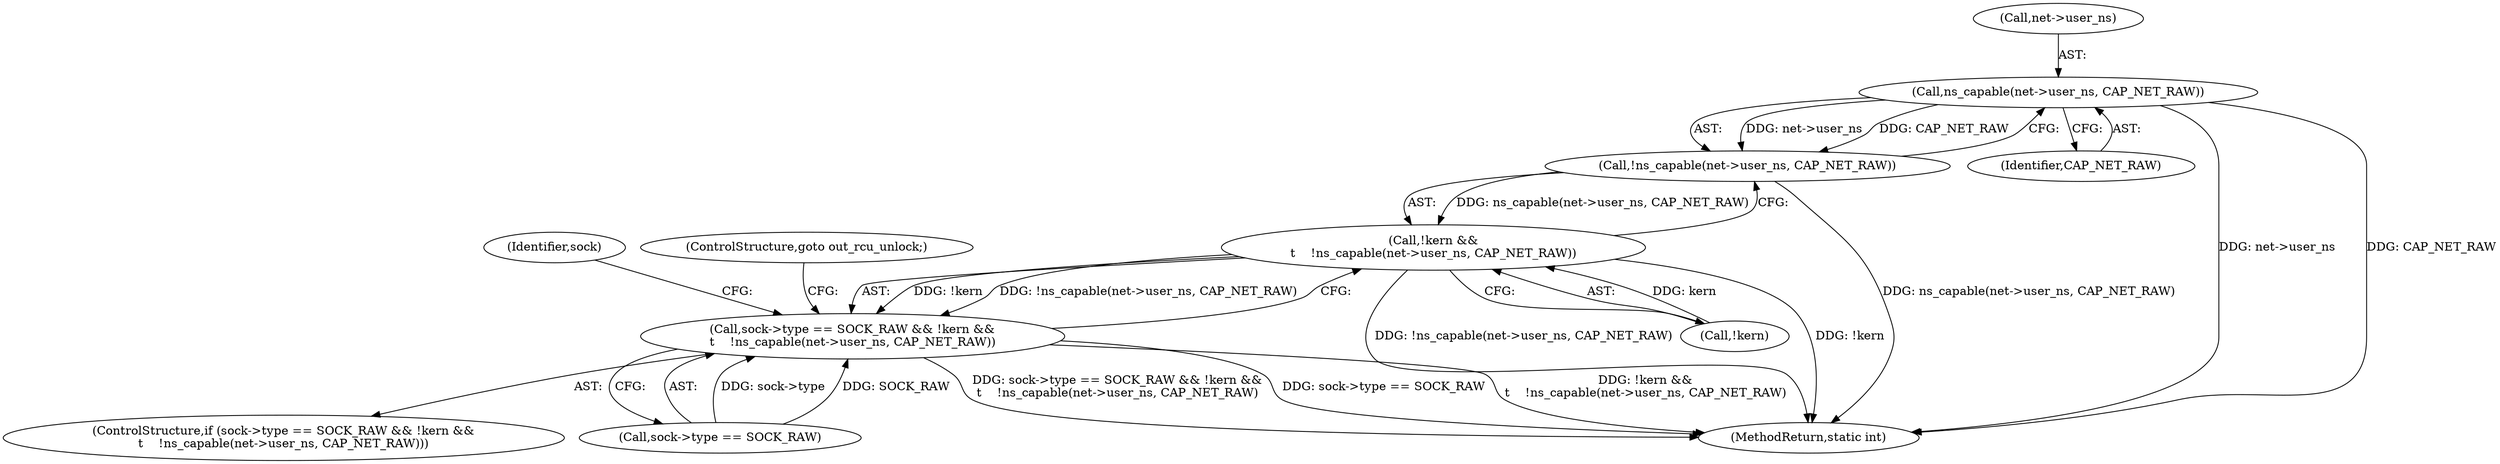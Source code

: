 digraph "0_linux_79462ad02e861803b3840cc782248c7359451cd9_2@pointer" {
"1000226" [label="(Call,ns_capable(net->user_ns, CAP_NET_RAW))"];
"1000225" [label="(Call,!ns_capable(net->user_ns, CAP_NET_RAW))"];
"1000222" [label="(Call,!kern &&\n\t    !ns_capable(net->user_ns, CAP_NET_RAW))"];
"1000216" [label="(Call,sock->type == SOCK_RAW && !kern &&\n\t    !ns_capable(net->user_ns, CAP_NET_RAW))"];
"1000217" [label="(Call,sock->type == SOCK_RAW)"];
"1000234" [label="(Identifier,sock)"];
"1000230" [label="(Identifier,CAP_NET_RAW)"];
"1000226" [label="(Call,ns_capable(net->user_ns, CAP_NET_RAW))"];
"1000215" [label="(ControlStructure,if (sock->type == SOCK_RAW && !kern &&\n\t    !ns_capable(net->user_ns, CAP_NET_RAW)))"];
"1000223" [label="(Call,!kern)"];
"1000216" [label="(Call,sock->type == SOCK_RAW && !kern &&\n\t    !ns_capable(net->user_ns, CAP_NET_RAW))"];
"1000225" [label="(Call,!ns_capable(net->user_ns, CAP_NET_RAW))"];
"1000231" [label="(ControlStructure,goto out_rcu_unlock;)"];
"1000227" [label="(Call,net->user_ns)"];
"1000222" [label="(Call,!kern &&\n\t    !ns_capable(net->user_ns, CAP_NET_RAW))"];
"1000480" [label="(MethodReturn,static int)"];
"1000226" -> "1000225"  [label="AST: "];
"1000226" -> "1000230"  [label="CFG: "];
"1000227" -> "1000226"  [label="AST: "];
"1000230" -> "1000226"  [label="AST: "];
"1000225" -> "1000226"  [label="CFG: "];
"1000226" -> "1000480"  [label="DDG: net->user_ns"];
"1000226" -> "1000480"  [label="DDG: CAP_NET_RAW"];
"1000226" -> "1000225"  [label="DDG: net->user_ns"];
"1000226" -> "1000225"  [label="DDG: CAP_NET_RAW"];
"1000225" -> "1000222"  [label="AST: "];
"1000222" -> "1000225"  [label="CFG: "];
"1000225" -> "1000480"  [label="DDG: ns_capable(net->user_ns, CAP_NET_RAW)"];
"1000225" -> "1000222"  [label="DDG: ns_capable(net->user_ns, CAP_NET_RAW)"];
"1000222" -> "1000216"  [label="AST: "];
"1000222" -> "1000223"  [label="CFG: "];
"1000223" -> "1000222"  [label="AST: "];
"1000216" -> "1000222"  [label="CFG: "];
"1000222" -> "1000480"  [label="DDG: !ns_capable(net->user_ns, CAP_NET_RAW)"];
"1000222" -> "1000480"  [label="DDG: !kern"];
"1000222" -> "1000216"  [label="DDG: !kern"];
"1000222" -> "1000216"  [label="DDG: !ns_capable(net->user_ns, CAP_NET_RAW)"];
"1000223" -> "1000222"  [label="DDG: kern"];
"1000216" -> "1000215"  [label="AST: "];
"1000216" -> "1000217"  [label="CFG: "];
"1000217" -> "1000216"  [label="AST: "];
"1000231" -> "1000216"  [label="CFG: "];
"1000234" -> "1000216"  [label="CFG: "];
"1000216" -> "1000480"  [label="DDG: sock->type == SOCK_RAW && !kern &&\n\t    !ns_capable(net->user_ns, CAP_NET_RAW)"];
"1000216" -> "1000480"  [label="DDG: sock->type == SOCK_RAW"];
"1000216" -> "1000480"  [label="DDG: !kern &&\n\t    !ns_capable(net->user_ns, CAP_NET_RAW)"];
"1000217" -> "1000216"  [label="DDG: sock->type"];
"1000217" -> "1000216"  [label="DDG: SOCK_RAW"];
}
